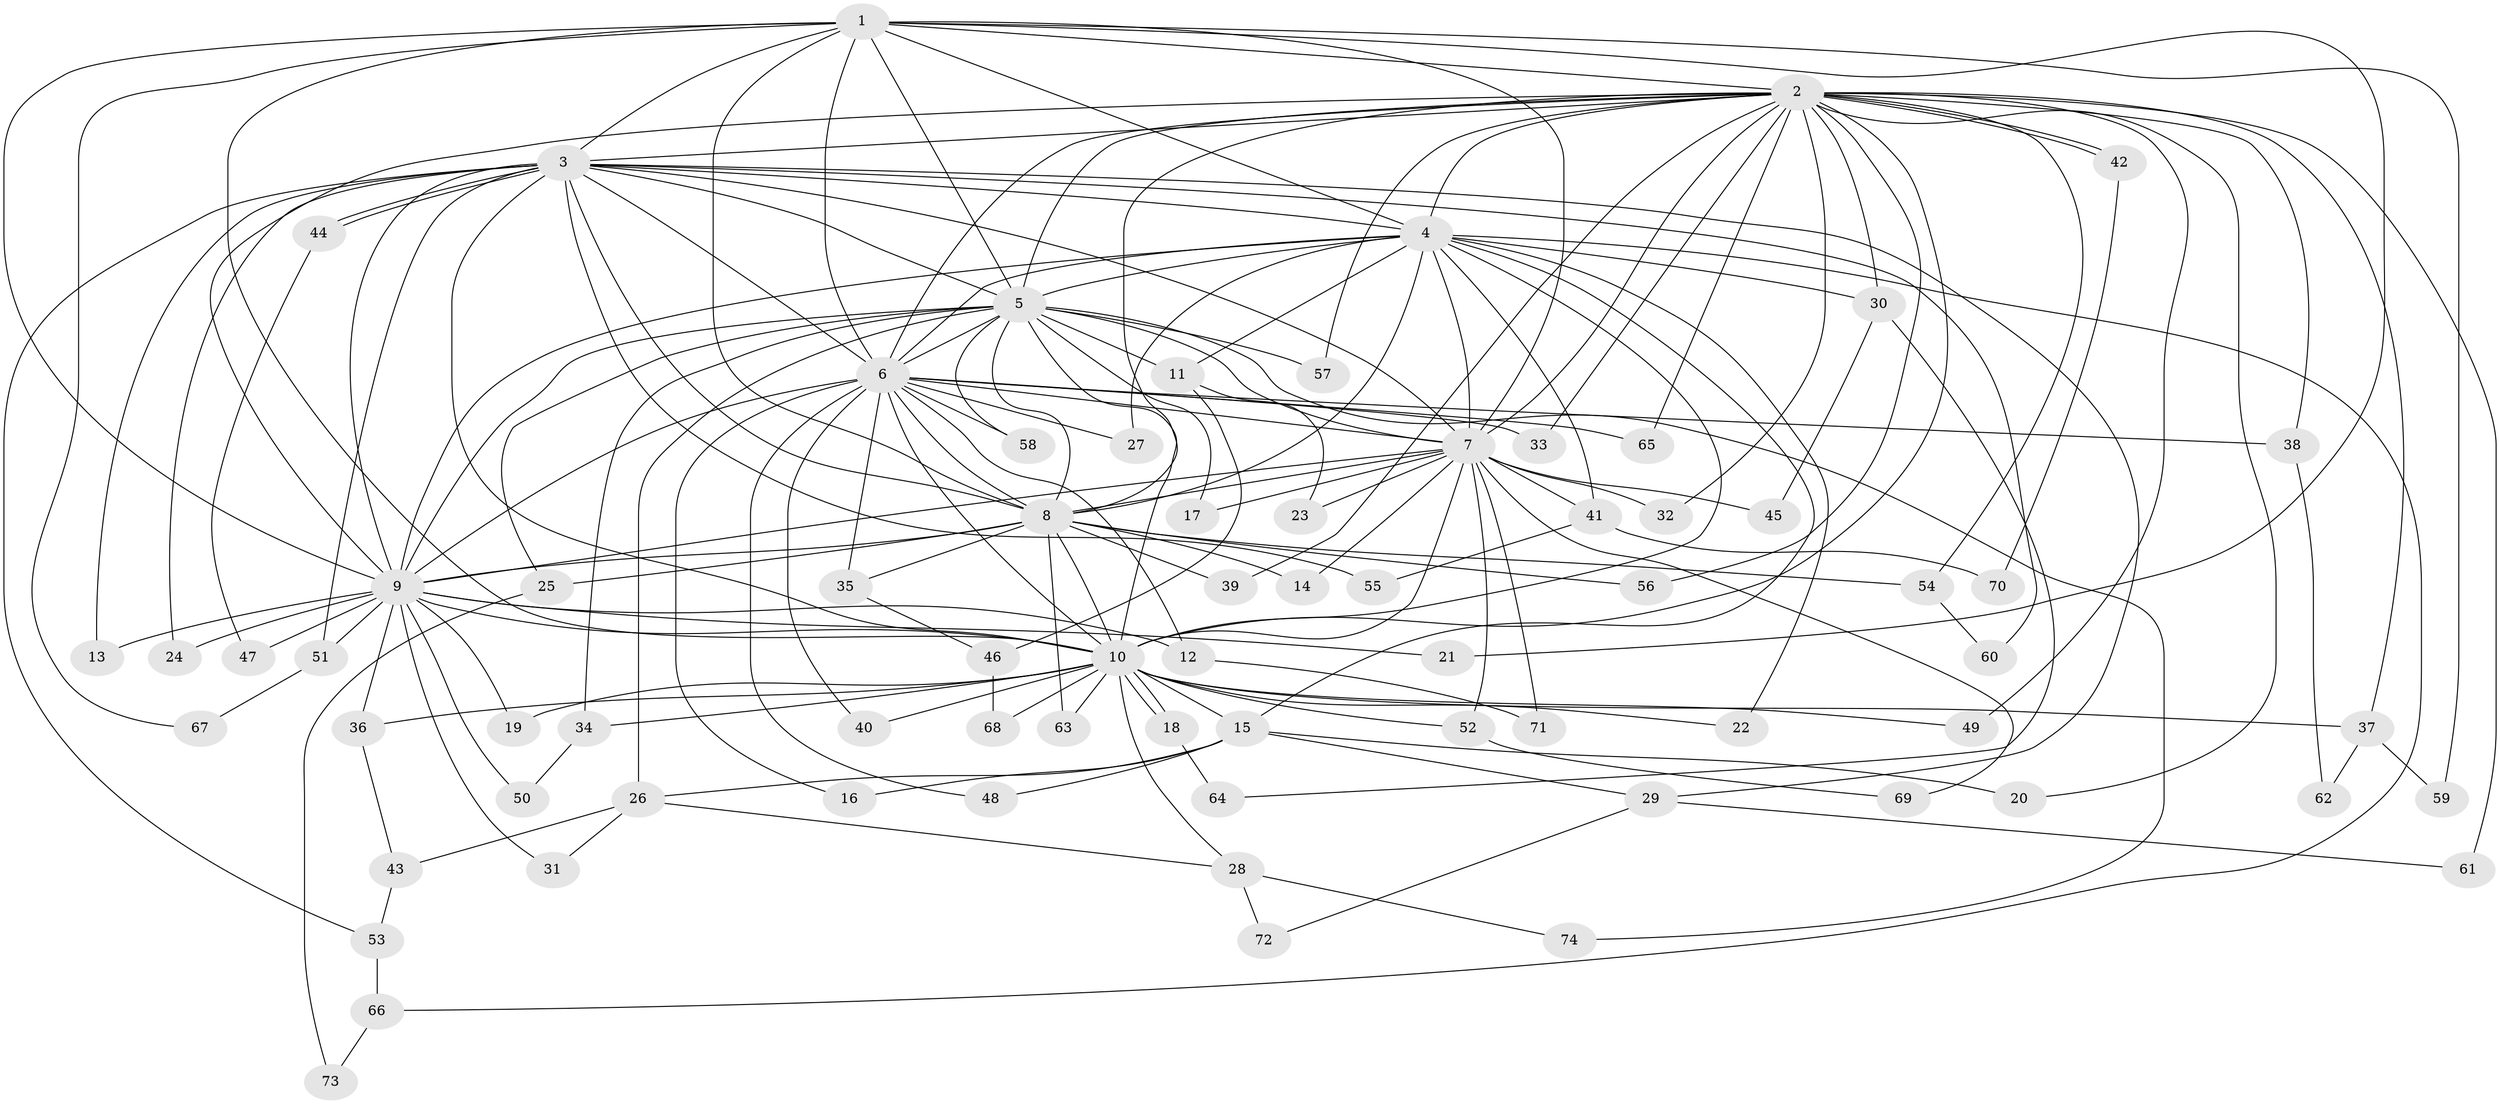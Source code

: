 // coarse degree distribution, {16: 0.018867924528301886, 22: 0.018867924528301886, 13: 0.03773584905660377, 21: 0.018867924528301886, 14: 0.03773584905660377, 5: 0.018867924528301886, 3: 0.09433962264150944, 6: 0.03773584905660377, 2: 0.6037735849056604, 4: 0.07547169811320754, 8: 0.018867924528301886, 1: 0.018867924528301886}
// Generated by graph-tools (version 1.1) at 2025/49/03/04/25 22:49:45]
// undirected, 74 vertices, 173 edges
graph export_dot {
  node [color=gray90,style=filled];
  1;
  2;
  3;
  4;
  5;
  6;
  7;
  8;
  9;
  10;
  11;
  12;
  13;
  14;
  15;
  16;
  17;
  18;
  19;
  20;
  21;
  22;
  23;
  24;
  25;
  26;
  27;
  28;
  29;
  30;
  31;
  32;
  33;
  34;
  35;
  36;
  37;
  38;
  39;
  40;
  41;
  42;
  43;
  44;
  45;
  46;
  47;
  48;
  49;
  50;
  51;
  52;
  53;
  54;
  55;
  56;
  57;
  58;
  59;
  60;
  61;
  62;
  63;
  64;
  65;
  66;
  67;
  68;
  69;
  70;
  71;
  72;
  73;
  74;
  1 -- 2;
  1 -- 3;
  1 -- 4;
  1 -- 5;
  1 -- 6;
  1 -- 7;
  1 -- 8;
  1 -- 9;
  1 -- 10;
  1 -- 21;
  1 -- 59;
  1 -- 67;
  2 -- 3;
  2 -- 4;
  2 -- 5;
  2 -- 6;
  2 -- 7;
  2 -- 8;
  2 -- 9;
  2 -- 10;
  2 -- 20;
  2 -- 30;
  2 -- 32;
  2 -- 33;
  2 -- 37;
  2 -- 38;
  2 -- 39;
  2 -- 42;
  2 -- 42;
  2 -- 49;
  2 -- 54;
  2 -- 56;
  2 -- 57;
  2 -- 61;
  2 -- 65;
  3 -- 4;
  3 -- 5;
  3 -- 6;
  3 -- 7;
  3 -- 8;
  3 -- 9;
  3 -- 10;
  3 -- 13;
  3 -- 24;
  3 -- 29;
  3 -- 44;
  3 -- 44;
  3 -- 51;
  3 -- 53;
  3 -- 55;
  3 -- 60;
  4 -- 5;
  4 -- 6;
  4 -- 7;
  4 -- 8;
  4 -- 9;
  4 -- 10;
  4 -- 11;
  4 -- 15;
  4 -- 22;
  4 -- 27;
  4 -- 30;
  4 -- 41;
  4 -- 66;
  5 -- 6;
  5 -- 7;
  5 -- 8;
  5 -- 9;
  5 -- 10;
  5 -- 11;
  5 -- 17;
  5 -- 25;
  5 -- 26;
  5 -- 34;
  5 -- 57;
  5 -- 58;
  5 -- 74;
  6 -- 7;
  6 -- 8;
  6 -- 9;
  6 -- 10;
  6 -- 12;
  6 -- 16;
  6 -- 27;
  6 -- 33;
  6 -- 35;
  6 -- 38;
  6 -- 40;
  6 -- 48;
  6 -- 58;
  6 -- 65;
  7 -- 8;
  7 -- 9;
  7 -- 10;
  7 -- 14;
  7 -- 17;
  7 -- 23;
  7 -- 32;
  7 -- 41;
  7 -- 45;
  7 -- 52;
  7 -- 69;
  7 -- 71;
  8 -- 9;
  8 -- 10;
  8 -- 14;
  8 -- 25;
  8 -- 35;
  8 -- 39;
  8 -- 54;
  8 -- 56;
  8 -- 63;
  9 -- 10;
  9 -- 12;
  9 -- 13;
  9 -- 19;
  9 -- 21;
  9 -- 24;
  9 -- 31;
  9 -- 36;
  9 -- 47;
  9 -- 50;
  9 -- 51;
  10 -- 15;
  10 -- 18;
  10 -- 18;
  10 -- 19;
  10 -- 22;
  10 -- 28;
  10 -- 34;
  10 -- 36;
  10 -- 37;
  10 -- 40;
  10 -- 49;
  10 -- 52;
  10 -- 63;
  10 -- 68;
  11 -- 23;
  11 -- 46;
  12 -- 71;
  15 -- 16;
  15 -- 20;
  15 -- 26;
  15 -- 29;
  15 -- 48;
  18 -- 64;
  25 -- 73;
  26 -- 28;
  26 -- 31;
  26 -- 43;
  28 -- 72;
  28 -- 74;
  29 -- 61;
  29 -- 72;
  30 -- 45;
  30 -- 64;
  34 -- 50;
  35 -- 46;
  36 -- 43;
  37 -- 59;
  37 -- 62;
  38 -- 62;
  41 -- 55;
  41 -- 70;
  42 -- 70;
  43 -- 53;
  44 -- 47;
  46 -- 68;
  51 -- 67;
  52 -- 69;
  53 -- 66;
  54 -- 60;
  66 -- 73;
}
